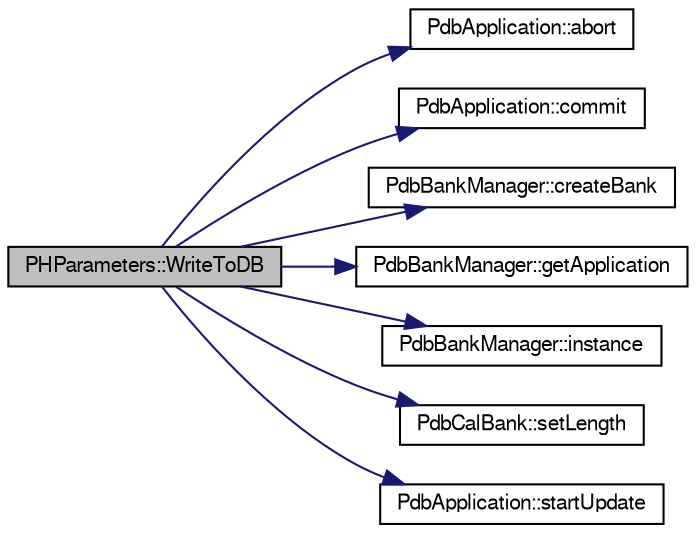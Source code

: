 digraph "PHParameters::WriteToDB"
{
  bgcolor="transparent";
  edge [fontname="FreeSans",fontsize="10",labelfontname="FreeSans",labelfontsize="10"];
  node [fontname="FreeSans",fontsize="10",shape=record];
  rankdir="LR";
  Node1 [label="PHParameters::WriteToDB",height=0.2,width=0.4,color="black", fillcolor="grey75", style="filled" fontcolor="black"];
  Node1 -> Node2 [color="midnightblue",fontsize="10",style="solid",fontname="FreeSans"];
  Node2 [label="PdbApplication::abort",height=0.2,width=0.4,color="black",URL="$dd/df1/classPdbApplication.html#a3f16b575e6bfc657ebe90189b9490216"];
  Node1 -> Node3 [color="midnightblue",fontsize="10",style="solid",fontname="FreeSans"];
  Node3 [label="PdbApplication::commit",height=0.2,width=0.4,color="black",URL="$dd/df1/classPdbApplication.html#a755fa6893f61d85c028e485d96b3f2e0"];
  Node1 -> Node4 [color="midnightblue",fontsize="10",style="solid",fontname="FreeSans"];
  Node4 [label="PdbBankManager::createBank",height=0.2,width=0.4,color="black",URL="$dc/ddd/classPdbBankManager.html#afacc93a5133135574ea635aa57fc5bf1"];
  Node1 -> Node5 [color="midnightblue",fontsize="10",style="solid",fontname="FreeSans"];
  Node5 [label="PdbBankManager::getApplication",height=0.2,width=0.4,color="black",URL="$dc/ddd/classPdbBankManager.html#a95e1c32001912315223f34c148468092"];
  Node1 -> Node6 [color="midnightblue",fontsize="10",style="solid",fontname="FreeSans"];
  Node6 [label="PdbBankManager::instance",height=0.2,width=0.4,color="black",URL="$dc/ddd/classPdbBankManager.html#a845fef32c14858a7125c77d7e1ed2d6f"];
  Node1 -> Node7 [color="midnightblue",fontsize="10",style="solid",fontname="FreeSans"];
  Node7 [label="PdbCalBank::setLength",height=0.2,width=0.4,color="black",URL="$da/d4f/classPdbCalBank.html#a448f4f6ba1e115794783b097955085d3"];
  Node1 -> Node8 [color="midnightblue",fontsize="10",style="solid",fontname="FreeSans"];
  Node8 [label="PdbApplication::startUpdate",height=0.2,width=0.4,color="black",URL="$dd/df1/classPdbApplication.html#ab4444d5dc942e5259b47d25d386b29e8"];
}
